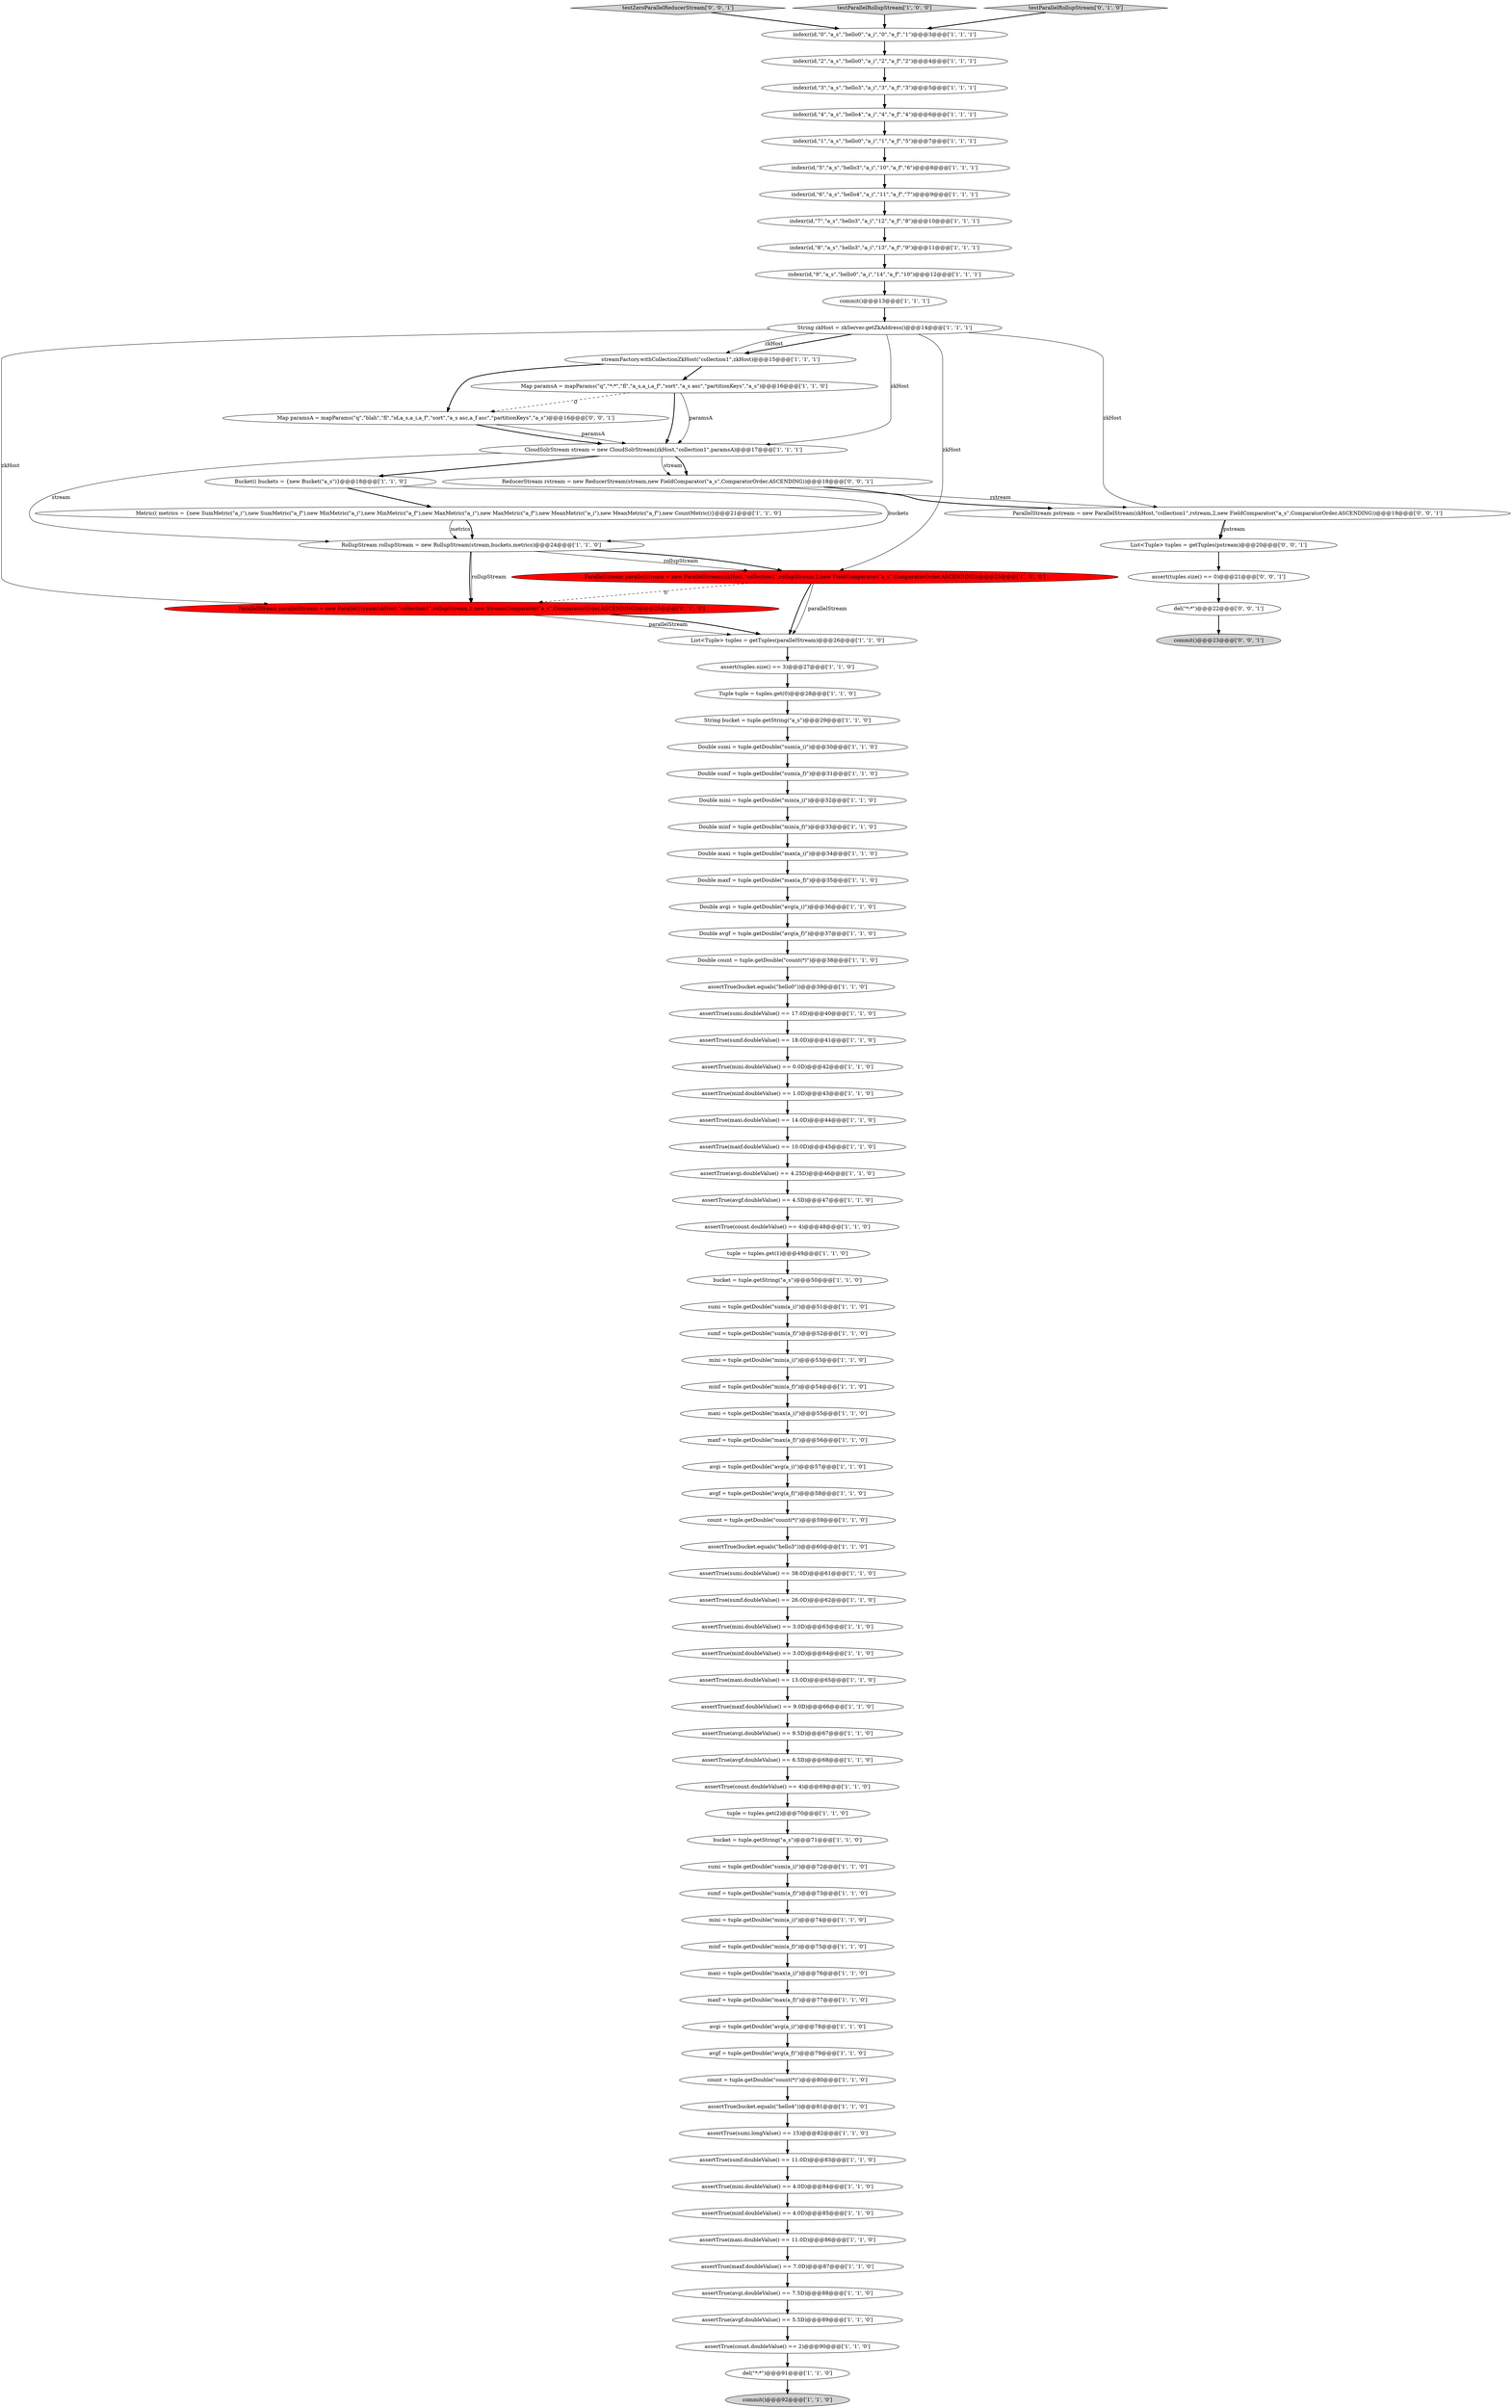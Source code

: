 digraph {
36 [style = filled, label = "indexr(id,\"4\",\"a_s\",\"hello4\",\"a_i\",\"4\",\"a_f\",\"4\")@@@6@@@['1', '1', '1']", fillcolor = white, shape = ellipse image = "AAA0AAABBB1BBB"];
32 [style = filled, label = "indexr(id,\"8\",\"a_s\",\"hello3\",\"a_i\",\"13\",\"a_f\",\"9\")@@@11@@@['1', '1', '1']", fillcolor = white, shape = ellipse image = "AAA0AAABBB1BBB"];
75 [style = filled, label = "assertTrue(sumf.doubleValue() == 26.0D)@@@62@@@['1', '1', '0']", fillcolor = white, shape = ellipse image = "AAA0AAABBB1BBB"];
85 [style = filled, label = "indexr(id,\"6\",\"a_s\",\"hello4\",\"a_i\",\"11\",\"a_f\",\"7\")@@@9@@@['1', '1', '1']", fillcolor = white, shape = ellipse image = "AAA0AAABBB1BBB"];
31 [style = filled, label = "tuple = tuples.get(1)@@@49@@@['1', '1', '0']", fillcolor = white, shape = ellipse image = "AAA0AAABBB1BBB"];
69 [style = filled, label = "assertTrue(mini.doubleValue() == 3.0D)@@@63@@@['1', '1', '0']", fillcolor = white, shape = ellipse image = "AAA0AAABBB1BBB"];
34 [style = filled, label = "maxf = tuple.getDouble(\"max(a_f)\")@@@56@@@['1', '1', '0']", fillcolor = white, shape = ellipse image = "AAA0AAABBB1BBB"];
63 [style = filled, label = "Double mini = tuple.getDouble(\"min(a_i)\")@@@32@@@['1', '1', '0']", fillcolor = white, shape = ellipse image = "AAA0AAABBB1BBB"];
24 [style = filled, label = "Tuple tuple = tuples.get(0)@@@28@@@['1', '1', '0']", fillcolor = white, shape = ellipse image = "AAA0AAABBB1BBB"];
65 [style = filled, label = "assertTrue(bucket.equals(\"hello0\"))@@@39@@@['1', '1', '0']", fillcolor = white, shape = ellipse image = "AAA0AAABBB1BBB"];
77 [style = filled, label = "Metric(( metrics = {new SumMetric(\"a_i\"),new SumMetric(\"a_f\"),new MinMetric(\"a_i\"),new MinMetric(\"a_f\"),new MaxMetric(\"a_i\"),new MaxMetric(\"a_f\"),new MeanMetric(\"a_i\"),new MeanMetric(\"a_f\"),new CountMetric()}@@@21@@@['1', '1', '0']", fillcolor = white, shape = ellipse image = "AAA0AAABBB1BBB"];
44 [style = filled, label = "assertTrue(minf.doubleValue() == 4.0D)@@@85@@@['1', '1', '0']", fillcolor = white, shape = ellipse image = "AAA0AAABBB1BBB"];
8 [style = filled, label = "Bucket(( buckets = {new Bucket(\"a_s\")}@@@18@@@['1', '1', '0']", fillcolor = white, shape = ellipse image = "AAA0AAABBB1BBB"];
28 [style = filled, label = "assertTrue(bucket.equals(\"hello3\"))@@@60@@@['1', '1', '0']", fillcolor = white, shape = ellipse image = "AAA0AAABBB1BBB"];
48 [style = filled, label = "String bucket = tuple.getString(\"a_s\")@@@29@@@['1', '1', '0']", fillcolor = white, shape = ellipse image = "AAA0AAABBB1BBB"];
79 [style = filled, label = "indexr(id,\"5\",\"a_s\",\"hello3\",\"a_i\",\"10\",\"a_f\",\"6\")@@@8@@@['1', '1', '1']", fillcolor = white, shape = ellipse image = "AAA0AAABBB1BBB"];
14 [style = filled, label = "ParallelStream parallelStream = new ParallelStream(zkHost,\"collection1\",rollupStream,2,new FieldComparator(\"a_s\",ComparatorOrder.ASCENDING))@@@25@@@['1', '0', '0']", fillcolor = red, shape = ellipse image = "AAA1AAABBB1BBB"];
7 [style = filled, label = "indexr(id,\"7\",\"a_s\",\"hello3\",\"a_i\",\"12\",\"a_f\",\"8\")@@@10@@@['1', '1', '1']", fillcolor = white, shape = ellipse image = "AAA0AAABBB1BBB"];
22 [style = filled, label = "maxi = tuple.getDouble(\"max(a_i)\")@@@76@@@['1', '1', '0']", fillcolor = white, shape = ellipse image = "AAA0AAABBB1BBB"];
86 [style = filled, label = "bucket = tuple.getString(\"a_s\")@@@50@@@['1', '1', '0']", fillcolor = white, shape = ellipse image = "AAA0AAABBB1BBB"];
55 [style = filled, label = "assertTrue(sumf.doubleValue() == 11.0D)@@@83@@@['1', '1', '0']", fillcolor = white, shape = ellipse image = "AAA0AAABBB1BBB"];
94 [style = filled, label = "commit()@@@23@@@['0', '0', '1']", fillcolor = lightgray, shape = ellipse image = "AAA0AAABBB3BBB"];
93 [style = filled, label = "testZeroParallelReducerStream['0', '0', '1']", fillcolor = lightgray, shape = diamond image = "AAA0AAABBB3BBB"];
71 [style = filled, label = "minf = tuple.getDouble(\"min(a_f)\")@@@75@@@['1', '1', '0']", fillcolor = white, shape = ellipse image = "AAA0AAABBB1BBB"];
30 [style = filled, label = "assertTrue(avgf.doubleValue() == 6.5D)@@@68@@@['1', '1', '0']", fillcolor = white, shape = ellipse image = "AAA0AAABBB1BBB"];
16 [style = filled, label = "del(\"*:*\")@@@91@@@['1', '1', '0']", fillcolor = white, shape = ellipse image = "AAA0AAABBB1BBB"];
72 [style = filled, label = "Double avgi = tuple.getDouble(\"avg(a_i)\")@@@36@@@['1', '1', '0']", fillcolor = white, shape = ellipse image = "AAA0AAABBB1BBB"];
42 [style = filled, label = "assertTrue(sumi.doubleValue() == 38.0D)@@@61@@@['1', '1', '0']", fillcolor = white, shape = ellipse image = "AAA0AAABBB1BBB"];
62 [style = filled, label = "indexr(id,\"0\",\"a_s\",\"hello0\",\"a_i\",\"0\",\"a_f\",\"1\")@@@3@@@['1', '1', '1']", fillcolor = white, shape = ellipse image = "AAA0AAABBB1BBB"];
53 [style = filled, label = "avgf = tuple.getDouble(\"avg(a_f)\")@@@79@@@['1', '1', '0']", fillcolor = white, shape = ellipse image = "AAA0AAABBB1BBB"];
90 [style = filled, label = "Map paramsA = mapParams(\"q\",\"blah\",\"fl\",\"id,a_s,a_i,a_f\",\"sort\",\"a_s asc,a_f asc\",\"partitionKeys\",\"a_s\")@@@16@@@['0', '0', '1']", fillcolor = white, shape = ellipse image = "AAA0AAABBB3BBB"];
12 [style = filled, label = "testParallelRollupStream['1', '0', '0']", fillcolor = lightgray, shape = diamond image = "AAA0AAABBB1BBB"];
61 [style = filled, label = "indexr(id,\"3\",\"a_s\",\"hello3\",\"a_i\",\"3\",\"a_f\",\"3\")@@@5@@@['1', '1', '1']", fillcolor = white, shape = ellipse image = "AAA0AAABBB1BBB"];
67 [style = filled, label = "indexr(id,\"2\",\"a_s\",\"hello0\",\"a_i\",\"2\",\"a_f\",\"2\")@@@4@@@['1', '1', '1']", fillcolor = white, shape = ellipse image = "AAA0AAABBB1BBB"];
60 [style = filled, label = "Double count = tuple.getDouble(\"count(*)\")@@@38@@@['1', '1', '0']", fillcolor = white, shape = ellipse image = "AAA0AAABBB1BBB"];
92 [style = filled, label = "assert(tuples.size() == 0)@@@21@@@['0', '0', '1']", fillcolor = white, shape = ellipse image = "AAA0AAABBB3BBB"];
80 [style = filled, label = "CloudSolrStream stream = new CloudSolrStream(zkHost,\"collection1\",paramsA)@@@17@@@['1', '1', '1']", fillcolor = white, shape = ellipse image = "AAA0AAABBB1BBB"];
6 [style = filled, label = "sumf = tuple.getDouble(\"sum(a_f)\")@@@73@@@['1', '1', '0']", fillcolor = white, shape = ellipse image = "AAA0AAABBB1BBB"];
18 [style = filled, label = "sumf = tuple.getDouble(\"sum(a_f)\")@@@52@@@['1', '1', '0']", fillcolor = white, shape = ellipse image = "AAA0AAABBB1BBB"];
89 [style = filled, label = "ParallelStream pstream = new ParallelStream(zkHost,\"collection1\",rstream,2,new FieldComparator(\"a_s\",ComparatorOrder.ASCENDING))@@@19@@@['0', '0', '1']", fillcolor = white, shape = ellipse image = "AAA0AAABBB3BBB"];
5 [style = filled, label = "assertTrue(count.doubleValue() == 4)@@@69@@@['1', '1', '0']", fillcolor = white, shape = ellipse image = "AAA0AAABBB1BBB"];
38 [style = filled, label = "mini = tuple.getDouble(\"min(a_i)\")@@@74@@@['1', '1', '0']", fillcolor = white, shape = ellipse image = "AAA0AAABBB1BBB"];
51 [style = filled, label = "assertTrue(avgf.doubleValue() == 4.5D)@@@47@@@['1', '1', '0']", fillcolor = white, shape = ellipse image = "AAA0AAABBB1BBB"];
39 [style = filled, label = "assertTrue(sumi.longValue() == 15)@@@82@@@['1', '1', '0']", fillcolor = white, shape = ellipse image = "AAA0AAABBB1BBB"];
56 [style = filled, label = "sumi = tuple.getDouble(\"sum(a_i)\")@@@72@@@['1', '1', '0']", fillcolor = white, shape = ellipse image = "AAA0AAABBB1BBB"];
74 [style = filled, label = "mini = tuple.getDouble(\"min(a_i)\")@@@53@@@['1', '1', '0']", fillcolor = white, shape = ellipse image = "AAA0AAABBB1BBB"];
81 [style = filled, label = "streamFactory.withCollectionZkHost(\"collection1\",zkHost)@@@15@@@['1', '1', '1']", fillcolor = white, shape = ellipse image = "AAA0AAABBB1BBB"];
27 [style = filled, label = "avgf = tuple.getDouble(\"avg(a_f)\")@@@58@@@['1', '1', '0']", fillcolor = white, shape = ellipse image = "AAA0AAABBB1BBB"];
73 [style = filled, label = "assertTrue(minf.doubleValue() == 3.0D)@@@64@@@['1', '1', '0']", fillcolor = white, shape = ellipse image = "AAA0AAABBB1BBB"];
41 [style = filled, label = "assertTrue(maxf.doubleValue() == 10.0D)@@@45@@@['1', '1', '0']", fillcolor = white, shape = ellipse image = "AAA0AAABBB1BBB"];
88 [style = filled, label = "testParallelRollupStream['0', '1', '0']", fillcolor = lightgray, shape = diamond image = "AAA0AAABBB2BBB"];
17 [style = filled, label = "Double maxi = tuple.getDouble(\"max(a_i)\")@@@34@@@['1', '1', '0']", fillcolor = white, shape = ellipse image = "AAA0AAABBB1BBB"];
57 [style = filled, label = "assertTrue(maxi.doubleValue() == 14.0D)@@@44@@@['1', '1', '0']", fillcolor = white, shape = ellipse image = "AAA0AAABBB1BBB"];
29 [style = filled, label = "tuple = tuples.get(2)@@@70@@@['1', '1', '0']", fillcolor = white, shape = ellipse image = "AAA0AAABBB1BBB"];
9 [style = filled, label = "assertTrue(avgi.doubleValue() == 7.5D)@@@88@@@['1', '1', '0']", fillcolor = white, shape = ellipse image = "AAA0AAABBB1BBB"];
11 [style = filled, label = "assertTrue(mini.doubleValue() == 0.0D)@@@42@@@['1', '1', '0']", fillcolor = white, shape = ellipse image = "AAA0AAABBB1BBB"];
33 [style = filled, label = "List<Tuple> tuples = getTuples(parallelStream)@@@26@@@['1', '1', '0']", fillcolor = white, shape = ellipse image = "AAA0AAABBB1BBB"];
59 [style = filled, label = "assertTrue(mini.doubleValue() == 4.0D)@@@84@@@['1', '1', '0']", fillcolor = white, shape = ellipse image = "AAA0AAABBB1BBB"];
64 [style = filled, label = "commit()@@@92@@@['1', '1', '0']", fillcolor = lightgray, shape = ellipse image = "AAA0AAABBB1BBB"];
68 [style = filled, label = "maxf = tuple.getDouble(\"max(a_f)\")@@@77@@@['1', '1', '0']", fillcolor = white, shape = ellipse image = "AAA0AAABBB1BBB"];
78 [style = filled, label = "Double minf = tuple.getDouble(\"min(a_f)\")@@@33@@@['1', '1', '0']", fillcolor = white, shape = ellipse image = "AAA0AAABBB1BBB"];
23 [style = filled, label = "assertTrue(maxf.doubleValue() == 7.0D)@@@87@@@['1', '1', '0']", fillcolor = white, shape = ellipse image = "AAA0AAABBB1BBB"];
91 [style = filled, label = "ReducerStream rstream = new ReducerStream(stream,new FieldComparator(\"a_s\",ComparatorOrder.ASCENDING))@@@18@@@['0', '0', '1']", fillcolor = white, shape = ellipse image = "AAA0AAABBB3BBB"];
83 [style = filled, label = "Double maxf = tuple.getDouble(\"max(a_f)\")@@@35@@@['1', '1', '0']", fillcolor = white, shape = ellipse image = "AAA0AAABBB1BBB"];
45 [style = filled, label = "assertTrue(count.doubleValue() == 2)@@@90@@@['1', '1', '0']", fillcolor = white, shape = ellipse image = "AAA0AAABBB1BBB"];
95 [style = filled, label = "del(\"*:*\")@@@22@@@['0', '0', '1']", fillcolor = white, shape = ellipse image = "AAA0AAABBB3BBB"];
43 [style = filled, label = "count = tuple.getDouble(\"count(*)\")@@@80@@@['1', '1', '0']", fillcolor = white, shape = ellipse image = "AAA0AAABBB1BBB"];
35 [style = filled, label = "assertTrue(avgi.doubleValue() == 9.5D)@@@67@@@['1', '1', '0']", fillcolor = white, shape = ellipse image = "AAA0AAABBB1BBB"];
84 [style = filled, label = "bucket = tuple.getString(\"a_s\")@@@71@@@['1', '1', '0']", fillcolor = white, shape = ellipse image = "AAA0AAABBB1BBB"];
47 [style = filled, label = "indexr(id,\"1\",\"a_s\",\"hello0\",\"a_i\",\"1\",\"a_f\",\"5\")@@@7@@@['1', '1', '1']", fillcolor = white, shape = ellipse image = "AAA0AAABBB1BBB"];
26 [style = filled, label = "Map paramsA = mapParams(\"q\",\"*:*\",\"fl\",\"a_s,a_i,a_f\",\"sort\",\"a_s asc\",\"partitionKeys\",\"a_s\")@@@16@@@['1', '1', '0']", fillcolor = white, shape = ellipse image = "AAA0AAABBB1BBB"];
25 [style = filled, label = "assertTrue(avgi.doubleValue() == 4.25D)@@@46@@@['1', '1', '0']", fillcolor = white, shape = ellipse image = "AAA0AAABBB1BBB"];
15 [style = filled, label = "assertTrue(avgf.doubleValue() == 5.5D)@@@89@@@['1', '1', '0']", fillcolor = white, shape = ellipse image = "AAA0AAABBB1BBB"];
87 [style = filled, label = "ParallelStream parallelStream = new ParallelStream(zkHost,\"collection1\",rollupStream,2,new StreamComparator(\"a_s\",ComparatorOrder.ASCENDING))@@@25@@@['0', '1', '0']", fillcolor = red, shape = ellipse image = "AAA1AAABBB2BBB"];
46 [style = filled, label = "minf = tuple.getDouble(\"min(a_f)\")@@@54@@@['1', '1', '0']", fillcolor = white, shape = ellipse image = "AAA0AAABBB1BBB"];
58 [style = filled, label = "assertTrue(sumi.doubleValue() == 17.0D)@@@40@@@['1', '1', '0']", fillcolor = white, shape = ellipse image = "AAA0AAABBB1BBB"];
54 [style = filled, label = "RollupStream rollupStream = new RollupStream(stream,buckets,metrics)@@@24@@@['1', '1', '0']", fillcolor = white, shape = ellipse image = "AAA0AAABBB1BBB"];
82 [style = filled, label = "sumi = tuple.getDouble(\"sum(a_i)\")@@@51@@@['1', '1', '0']", fillcolor = white, shape = ellipse image = "AAA0AAABBB1BBB"];
3 [style = filled, label = "maxi = tuple.getDouble(\"max(a_i)\")@@@55@@@['1', '1', '0']", fillcolor = white, shape = ellipse image = "AAA0AAABBB1BBB"];
50 [style = filled, label = "assertTrue(maxf.doubleValue() == 9.0D)@@@66@@@['1', '1', '0']", fillcolor = white, shape = ellipse image = "AAA0AAABBB1BBB"];
20 [style = filled, label = "Double sumf = tuple.getDouble(\"sum(a_f)\")@@@31@@@['1', '1', '0']", fillcolor = white, shape = ellipse image = "AAA0AAABBB1BBB"];
19 [style = filled, label = "String zkHost = zkServer.getZkAddress()@@@14@@@['1', '1', '1']", fillcolor = white, shape = ellipse image = "AAA0AAABBB1BBB"];
37 [style = filled, label = "avgi = tuple.getDouble(\"avg(a_i)\")@@@78@@@['1', '1', '0']", fillcolor = white, shape = ellipse image = "AAA0AAABBB1BBB"];
0 [style = filled, label = "assert(tuples.size() == 3)@@@27@@@['1', '1', '0']", fillcolor = white, shape = ellipse image = "AAA0AAABBB1BBB"];
13 [style = filled, label = "assertTrue(minf.doubleValue() == 1.0D)@@@43@@@['1', '1', '0']", fillcolor = white, shape = ellipse image = "AAA0AAABBB1BBB"];
49 [style = filled, label = "assertTrue(bucket.equals(\"hello4\"))@@@81@@@['1', '1', '0']", fillcolor = white, shape = ellipse image = "AAA0AAABBB1BBB"];
96 [style = filled, label = "List<Tuple> tuples = getTuples(pstream)@@@20@@@['0', '0', '1']", fillcolor = white, shape = ellipse image = "AAA0AAABBB3BBB"];
40 [style = filled, label = "indexr(id,\"9\",\"a_s\",\"hello0\",\"a_i\",\"14\",\"a_f\",\"10\")@@@12@@@['1', '1', '1']", fillcolor = white, shape = ellipse image = "AAA0AAABBB1BBB"];
4 [style = filled, label = "assertTrue(maxi.doubleValue() == 13.0D)@@@65@@@['1', '1', '0']", fillcolor = white, shape = ellipse image = "AAA0AAABBB1BBB"];
21 [style = filled, label = "count = tuple.getDouble(\"count(*)\")@@@59@@@['1', '1', '0']", fillcolor = white, shape = ellipse image = "AAA0AAABBB1BBB"];
10 [style = filled, label = "Double sumi = tuple.getDouble(\"sum(a_i)\")@@@30@@@['1', '1', '0']", fillcolor = white, shape = ellipse image = "AAA0AAABBB1BBB"];
70 [style = filled, label = "assertTrue(maxi.doubleValue() == 11.0D)@@@86@@@['1', '1', '0']", fillcolor = white, shape = ellipse image = "AAA0AAABBB1BBB"];
76 [style = filled, label = "Double avgf = tuple.getDouble(\"avg(a_f)\")@@@37@@@['1', '1', '0']", fillcolor = white, shape = ellipse image = "AAA0AAABBB1BBB"];
52 [style = filled, label = "assertTrue(sumf.doubleValue() == 18.0D)@@@41@@@['1', '1', '0']", fillcolor = white, shape = ellipse image = "AAA0AAABBB1BBB"];
1 [style = filled, label = "assertTrue(count.doubleValue() == 4)@@@48@@@['1', '1', '0']", fillcolor = white, shape = ellipse image = "AAA0AAABBB1BBB"];
2 [style = filled, label = "commit()@@@13@@@['1', '1', '1']", fillcolor = white, shape = ellipse image = "AAA0AAABBB1BBB"];
66 [style = filled, label = "avgi = tuple.getDouble(\"avg(a_i)\")@@@57@@@['1', '1', '0']", fillcolor = white, shape = ellipse image = "AAA0AAABBB1BBB"];
40->2 [style = bold, label=""];
31->86 [style = bold, label=""];
7->32 [style = bold, label=""];
8->77 [style = bold, label=""];
77->54 [style = solid, label="metrics"];
73->4 [style = bold, label=""];
81->26 [style = bold, label=""];
16->64 [style = bold, label=""];
51->1 [style = bold, label=""];
57->41 [style = bold, label=""];
80->54 [style = solid, label="stream"];
21->28 [style = bold, label=""];
62->67 [style = bold, label=""];
3->34 [style = bold, label=""];
33->0 [style = bold, label=""];
37->53 [style = bold, label=""];
76->60 [style = bold, label=""];
49->39 [style = bold, label=""];
54->87 [style = solid, label="rollupStream"];
26->80 [style = solid, label="paramsA"];
0->24 [style = bold, label=""];
11->13 [style = bold, label=""];
48->10 [style = bold, label=""];
82->18 [style = bold, label=""];
60->65 [style = bold, label=""];
80->91 [style = solid, label="stream"];
28->42 [style = bold, label=""];
1->31 [style = bold, label=""];
81->90 [style = bold, label=""];
91->89 [style = solid, label="rstream"];
20->63 [style = bold, label=""];
25->51 [style = bold, label=""];
5->29 [style = bold, label=""];
19->87 [style = solid, label="zkHost"];
55->59 [style = bold, label=""];
63->78 [style = bold, label=""];
84->56 [style = bold, label=""];
89->96 [style = bold, label=""];
19->81 [style = solid, label="zkHost"];
75->69 [style = bold, label=""];
67->61 [style = bold, label=""];
13->57 [style = bold, label=""];
6->38 [style = bold, label=""];
89->96 [style = solid, label="pstream"];
29->84 [style = bold, label=""];
88->62 [style = bold, label=""];
8->54 [style = solid, label="buckets"];
59->44 [style = bold, label=""];
53->43 [style = bold, label=""];
96->92 [style = bold, label=""];
80->91 [style = bold, label=""];
19->81 [style = bold, label=""];
56->6 [style = bold, label=""];
14->87 [style = dashed, label="0"];
19->89 [style = solid, label="zkHost"];
42->75 [style = bold, label=""];
91->89 [style = bold, label=""];
22->68 [style = bold, label=""];
12->62 [style = bold, label=""];
92->95 [style = bold, label=""];
80->8 [style = bold, label=""];
45->16 [style = bold, label=""];
47->79 [style = bold, label=""];
77->54 [style = bold, label=""];
54->14 [style = solid, label="rollupStream"];
61->36 [style = bold, label=""];
14->33 [style = solid, label="parallelStream"];
74->46 [style = bold, label=""];
87->33 [style = solid, label="parallelStream"];
86->82 [style = bold, label=""];
30->5 [style = bold, label=""];
87->33 [style = bold, label=""];
32->40 [style = bold, label=""];
90->80 [style = solid, label="paramsA"];
50->35 [style = bold, label=""];
44->70 [style = bold, label=""];
54->87 [style = bold, label=""];
4->50 [style = bold, label=""];
27->21 [style = bold, label=""];
18->74 [style = bold, label=""];
35->30 [style = bold, label=""];
54->14 [style = bold, label=""];
46->3 [style = bold, label=""];
85->7 [style = bold, label=""];
52->11 [style = bold, label=""];
34->66 [style = bold, label=""];
26->90 [style = dashed, label="0"];
93->62 [style = bold, label=""];
36->47 [style = bold, label=""];
2->19 [style = bold, label=""];
10->20 [style = bold, label=""];
71->22 [style = bold, label=""];
15->45 [style = bold, label=""];
39->55 [style = bold, label=""];
19->14 [style = solid, label="zkHost"];
26->80 [style = bold, label=""];
68->37 [style = bold, label=""];
14->33 [style = bold, label=""];
79->85 [style = bold, label=""];
72->76 [style = bold, label=""];
78->17 [style = bold, label=""];
95->94 [style = bold, label=""];
65->58 [style = bold, label=""];
90->80 [style = bold, label=""];
66->27 [style = bold, label=""];
19->80 [style = solid, label="zkHost"];
70->23 [style = bold, label=""];
9->15 [style = bold, label=""];
43->49 [style = bold, label=""];
17->83 [style = bold, label=""];
69->73 [style = bold, label=""];
58->52 [style = bold, label=""];
41->25 [style = bold, label=""];
23->9 [style = bold, label=""];
24->48 [style = bold, label=""];
83->72 [style = bold, label=""];
38->71 [style = bold, label=""];
}
